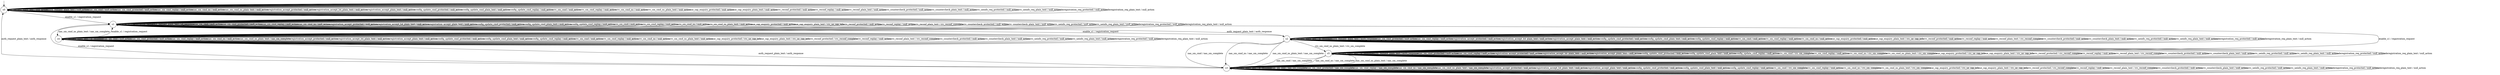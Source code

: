 digraph g {

	s0 [shape="circle" label="s0"];
	s1 [shape="circle" label="s1"];
	s2 [shape="circle" label="s2"];
	s3 [shape="circle" label="s3"];
	s4 [shape="circle" label="s4"];
	s5 [shape="circle" label="s5"];
	s0 -> s1 [label="enable_s1 / registration_request"];
	s0 -> s0 [label="id_request_plain_text / null_action"];
	s0 -> s0 [label="auth_request_plain_text / null_action"];
	s0 -> s0 [label="nas_sm_cmd / null_action"];
	s0 -> s0 [label="nas_sm_cmd_protected / null_action"];
	s0 -> s0 [label="nas_sm_cmd_replay / null_action"];
	s0 -> s0 [label="nas_sm_cmd_ns / null_action"];
	s0 -> s0 [label="nas_sm_cmd_ns_plain_text / null_action"];
	s0 -> s0 [label="registration_accept_protected / null_action"];
	s0 -> s0 [label="registration_accept_h4_plain_text / null_action"];
	s0 -> s0 [label="registration_accept_plain_text / null_action"];
	s0 -> s0 [label="config_update_cmd_protected / null_action"];
	s0 -> s0 [label="config_update_cmd_plain_text / null_action"];
	s0 -> s0 [label="config_update_cmd_replay / null_action"];
	s0 -> s0 [label="rrc_sm_cmd / null_action"];
	s0 -> s0 [label="rrc_sm_cmd_replay / null_action"];
	s0 -> s0 [label="rrc_sm_cmd_ns / null_action"];
	s0 -> s0 [label="rrc_sm_cmd_ns_plain_text / null_action"];
	s0 -> s0 [label="ue_cap_enquiry_protected / null_action"];
	s0 -> s0 [label="ue_cap_enquiry_plain_text / null_action"];
	s0 -> s0 [label="rrc_reconf_protected / null_action"];
	s0 -> s0 [label="rrc_reconf_replay / null_action"];
	s0 -> s0 [label="rrc_reconf_plain_text / null_action"];
	s0 -> s0 [label="rrc_countercheck_protected / null_action"];
	s0 -> s0 [label="rrc_countercheck_plain_text / null_action"];
	s0 -> s0 [label="rrc_ueinfo_req_protected / null_action"];
	s0 -> s0 [label="rrc_ueinfo_req_plain_text / null_action"];
	s0 -> s0 [label="deregistration_req_protected / null_action"];
	s0 -> s0 [label="deregistration_req_plain_text / null_action"];
	s1 -> s1 [label="enable_s1 / registration_request"];
	s1 -> s1 [label="id_request_plain_text / id_response"];
	s1 -> s2 [label="auth_request_plain_text / auth_response"];
	s1 -> s1 [label="nas_sm_cmd / null_action"];
	s1 -> s1 [label="nas_sm_cmd_protected / null_action"];
	s1 -> s1 [label="nas_sm_cmd_replay / null_action"];
	s1 -> s1 [label="nas_sm_cmd_ns / null_action"];
	s1 -> s4 [label="nas_sm_cmd_ns_plain_text / nas_sm_complete"];
	s1 -> s1 [label="registration_accept_protected / null_action"];
	s1 -> s1 [label="registration_accept_h4_plain_text / null_action"];
	s1 -> s1 [label="registration_accept_plain_text / null_action"];
	s1 -> s1 [label="config_update_cmd_protected / null_action"];
	s1 -> s1 [label="config_update_cmd_plain_text / null_action"];
	s1 -> s1 [label="config_update_cmd_replay / null_action"];
	s1 -> s1 [label="rrc_sm_cmd / null_action"];
	s1 -> s1 [label="rrc_sm_cmd_replay / null_action"];
	s1 -> s1 [label="rrc_sm_cmd_ns / null_action"];
	s1 -> s1 [label="rrc_sm_cmd_ns_plain_text / null_action"];
	s1 -> s1 [label="ue_cap_enquiry_protected / null_action"];
	s1 -> s1 [label="ue_cap_enquiry_plain_text / rrc_ue_cap_info"];
	s1 -> s1 [label="rrc_reconf_protected / null_action"];
	s1 -> s1 [label="rrc_reconf_replay / null_action"];
	s1 -> s1 [label="rrc_reconf_plain_text / rrc_reconf_complete"];
	s1 -> s1 [label="rrc_countercheck_protected / null_action"];
	s1 -> s1 [label="rrc_countercheck_plain_text / null_action"];
	s1 -> s1 [label="rrc_ueinfo_req_protected / null_action"];
	s1 -> s1 [label="rrc_ueinfo_req_plain_text / null_action"];
	s1 -> s1 [label="deregistration_req_protected / null_action"];
	s1 -> s1 [label="deregistration_req_plain_text / null_action"];
	s2 -> s1 [label="enable_s1 / registration_request"];
	s2 -> s2 [label="id_request_plain_text / id_response"];
	s2 -> s2 [label="auth_request_plain_text / auth_response"];
	s2 -> s3 [label="nas_sm_cmd / nas_sm_complete"];
	s2 -> s2 [label="nas_sm_cmd_protected / null_action"];
	s2 -> s2 [label="nas_sm_cmd_replay / null_action"];
	s2 -> s3 [label="nas_sm_cmd_ns / nas_sm_complete"];
	s2 -> s3 [label="nas_sm_cmd_ns_plain_text / nas_sm_complete"];
	s2 -> s2 [label="registration_accept_protected / null_action"];
	s2 -> s2 [label="registration_accept_h4_plain_text / null_action"];
	s2 -> s2 [label="registration_accept_plain_text / null_action"];
	s2 -> s2 [label="config_update_cmd_protected / null_action"];
	s2 -> s2 [label="config_update_cmd_plain_text / null_action"];
	s2 -> s2 [label="config_update_cmd_replay / null_action"];
	s2 -> s2 [label="rrc_sm_cmd / null_action"];
	s2 -> s2 [label="rrc_sm_cmd_replay / null_action"];
	s2 -> s2 [label="rrc_sm_cmd_ns / null_action"];
	s2 -> s5 [label="rrc_sm_cmd_ns_plain_text / rrc_sm_complete"];
	s2 -> s2 [label="ue_cap_enquiry_protected / null_action"];
	s2 -> s2 [label="ue_cap_enquiry_plain_text / rrc_ue_cap_info"];
	s2 -> s2 [label="rrc_reconf_protected / null_action"];
	s2 -> s2 [label="rrc_reconf_replay / null_action"];
	s2 -> s2 [label="rrc_reconf_plain_text / rrc_reconf_complete"];
	s2 -> s2 [label="rrc_countercheck_protected / null_action"];
	s2 -> s2 [label="rrc_countercheck_plain_text / null_action"];
	s2 -> s2 [label="rrc_ueinfo_req_protected / null_action"];
	s2 -> s2 [label="rrc_ueinfo_req_plain_text / null_action"];
	s2 -> s2 [label="deregistration_req_protected / null_action"];
	s2 -> s2 [label="deregistration_req_plain_text / null_action"];
	s3 -> s1 [label="enable_s1 / registration_request"];
	s3 -> s3 [label="id_request_plain_text / id_response"];
	s3 -> s0 [label="auth_request_plain_text / auth_response"];
	s3 -> s3 [label="nas_sm_cmd / nas_sm_complete"];
	s3 -> s3 [label="nas_sm_cmd_protected / nas_sm_complete"];
	s3 -> s3 [label="nas_sm_cmd_replay / nas_sm_complete"];
	s3 -> s3 [label="nas_sm_cmd_ns / nas_sm_complete"];
	s3 -> s3 [label="nas_sm_cmd_ns_plain_text / nas_sm_complete"];
	s3 -> s3 [label="registration_accept_protected / null_action"];
	s3 -> s3 [label="registration_accept_h4_plain_text / null_action"];
	s3 -> s3 [label="registration_accept_plain_text / null_action"];
	s3 -> s3 [label="config_update_cmd_protected / null_action"];
	s3 -> s3 [label="config_update_cmd_plain_text / null_action"];
	s3 -> s3 [label="config_update_cmd_replay / null_action"];
	s3 -> s3 [label="rrc_sm_cmd / rrc_sm_complete"];
	s3 -> s3 [label="rrc_sm_cmd_replay / null_action"];
	s3 -> s3 [label="rrc_sm_cmd_ns / rrc_sm_complete"];
	s3 -> s3 [label="rrc_sm_cmd_ns_plain_text / rrc_sm_complete"];
	s3 -> s3 [label="ue_cap_enquiry_protected / rrc_ue_cap_info"];
	s3 -> s3 [label="ue_cap_enquiry_plain_text / rrc_ue_cap_info"];
	s3 -> s3 [label="rrc_reconf_protected / rrc_reconf_complete"];
	s3 -> s3 [label="rrc_reconf_replay / null_action"];
	s3 -> s3 [label="rrc_reconf_plain_text / rrc_reconf_complete"];
	s3 -> s3 [label="rrc_countercheck_protected / null_action"];
	s3 -> s3 [label="rrc_countercheck_plain_text / null_action"];
	s3 -> s3 [label="rrc_ueinfo_req_protected / null_action"];
	s3 -> s3 [label="rrc_ueinfo_req_plain_text / null_action"];
	s3 -> s3 [label="deregistration_req_protected / null_action"];
	s3 -> s3 [label="deregistration_req_plain_text / null_action"];
	s4 -> s1 [label="enable_s1 / registration_request"];
	s4 -> s4 [label="id_request_plain_text / id_response"];
	s4 -> s3 [label="auth_request_plain_text / auth_response"];
	s4 -> s4 [label="nas_sm_cmd / null_action"];
	s4 -> s4 [label="nas_sm_cmd_protected / null_action"];
	s4 -> s4 [label="nas_sm_cmd_replay / null_action"];
	s4 -> s4 [label="nas_sm_cmd_ns / null_action"];
	s4 -> s4 [label="nas_sm_cmd_ns_plain_text / nas_sm_complete"];
	s4 -> s4 [label="registration_accept_protected / null_action"];
	s4 -> s4 [label="registration_accept_h4_plain_text / null_action"];
	s4 -> s4 [label="registration_accept_plain_text / null_action"];
	s4 -> s4 [label="config_update_cmd_protected / null_action"];
	s4 -> s4 [label="config_update_cmd_plain_text / null_action"];
	s4 -> s4 [label="config_update_cmd_replay / null_action"];
	s4 -> s4 [label="rrc_sm_cmd / null_action"];
	s4 -> s4 [label="rrc_sm_cmd_replay / null_action"];
	s4 -> s4 [label="rrc_sm_cmd_ns / null_action"];
	s4 -> s4 [label="rrc_sm_cmd_ns_plain_text / null_action"];
	s4 -> s4 [label="ue_cap_enquiry_protected / rrc_ue_cap_info"];
	s4 -> s4 [label="ue_cap_enquiry_plain_text / rrc_ue_cap_info"];
	s4 -> s4 [label="rrc_reconf_protected / rrc_reconf_complete"];
	s4 -> s4 [label="rrc_reconf_replay / null_action"];
	s4 -> s4 [label="rrc_reconf_plain_text / rrc_reconf_complete"];
	s4 -> s4 [label="rrc_countercheck_protected / null_action"];
	s4 -> s4 [label="rrc_countercheck_plain_text / null_action"];
	s4 -> s4 [label="rrc_ueinfo_req_protected / null_action"];
	s4 -> s4 [label="rrc_ueinfo_req_plain_text / null_action"];
	s4 -> s4 [label="deregistration_req_protected / null_action"];
	s4 -> s4 [label="deregistration_req_plain_text / null_action"];
	s5 -> s1 [label="enable_s1 / registration_request"];
	s5 -> s5 [label="id_request_plain_text / id_response"];
	s5 -> s5 [label="auth_request_plain_text / auth_response"];
	s5 -> s3 [label="nas_sm_cmd / nas_sm_complete"];
	s5 -> s5 [label="nas_sm_cmd_protected / null_action"];
	s5 -> s5 [label="nas_sm_cmd_replay / null_action"];
	s5 -> s3 [label="nas_sm_cmd_ns / nas_sm_complete"];
	s5 -> s3 [label="nas_sm_cmd_ns_plain_text / nas_sm_complete"];
	s5 -> s5 [label="registration_accept_protected / null_action"];
	s5 -> s5 [label="registration_accept_h4_plain_text / null_action"];
	s5 -> s5 [label="registration_accept_plain_text / null_action"];
	s5 -> s5 [label="config_update_cmd_protected / null_action"];
	s5 -> s5 [label="config_update_cmd_plain_text / null_action"];
	s5 -> s5 [label="config_update_cmd_replay / null_action"];
	s5 -> s5 [label="rrc_sm_cmd / rrc_sm_complete"];
	s5 -> s5 [label="rrc_sm_cmd_replay / null_action"];
	s5 -> s5 [label="rrc_sm_cmd_ns / rrc_sm_complete"];
	s5 -> s5 [label="rrc_sm_cmd_ns_plain_text / rrc_sm_complete"];
	s5 -> s5 [label="ue_cap_enquiry_protected / rrc_ue_cap_info"];
	s5 -> s5 [label="ue_cap_enquiry_plain_text / rrc_ue_cap_info"];
	s5 -> s5 [label="rrc_reconf_protected / rrc_reconf_complete"];
	s5 -> s5 [label="rrc_reconf_replay / null_action"];
	s5 -> s5 [label="rrc_reconf_plain_text / rrc_reconf_complete"];
	s5 -> s5 [label="rrc_countercheck_protected / null_action"];
	s5 -> s5 [label="rrc_countercheck_plain_text / null_action"];
	s5 -> s5 [label="rrc_ueinfo_req_protected / null_action"];
	s5 -> s5 [label="rrc_ueinfo_req_plain_text / null_action"];
	s5 -> s5 [label="deregistration_req_protected / null_action"];
	s5 -> s5 [label="deregistration_req_plain_text / null_action"];

__start0 [label="" shape="none" width="0" height="0"];
__start0 -> s0;
}
